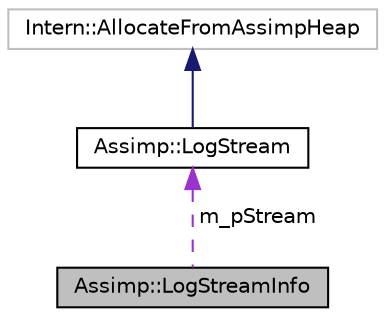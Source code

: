 digraph "Assimp::LogStreamInfo"
{
  edge [fontname="Helvetica",fontsize="10",labelfontname="Helvetica",labelfontsize="10"];
  node [fontname="Helvetica",fontsize="10",shape=record];
  Node1 [label="Assimp::LogStreamInfo",height=0.2,width=0.4,color="black", fillcolor="grey75", style="filled", fontcolor="black"];
  Node2 -> Node1 [dir="back",color="darkorchid3",fontsize="10",style="dashed",label=" m_pStream" ];
  Node2 [label="Assimp::LogStream",height=0.2,width=0.4,color="black", fillcolor="white", style="filled",URL="$class_assimp_1_1_log_stream.html",tooltip="CPP-API: Abstract interface for log stream implementations. "];
  Node3 -> Node2 [dir="back",color="midnightblue",fontsize="10",style="solid"];
  Node3 [label="Intern::AllocateFromAssimpHeap",height=0.2,width=0.4,color="grey75", fillcolor="white", style="filled"];
}
